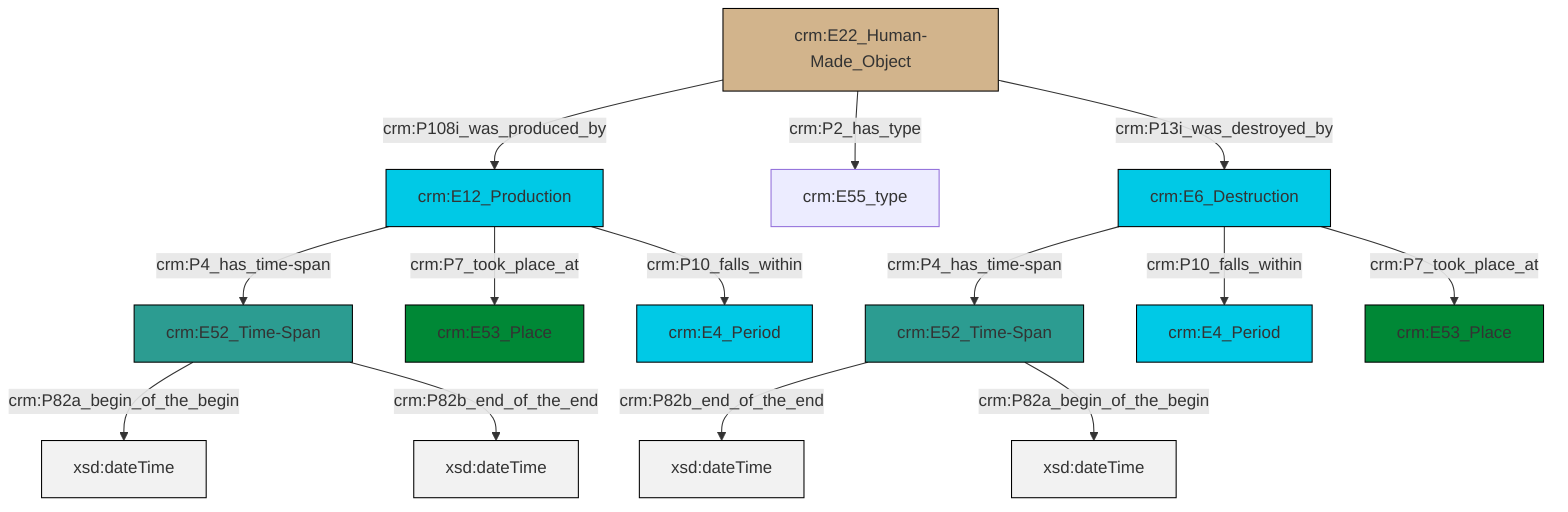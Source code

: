 graph TD
classDef Literal fill:#f2f2f2,stroke:#000000;
classDef CRM_Entity fill:#FFFFFF,stroke:#000000;
classDef Temporal_Entity fill:#00C9E6, stroke:#000000;
classDef Type fill:#E18312, stroke:#000000;
classDef Time-Span fill:#2C9C91, stroke:#000000;
classDef Appellation fill:#FFEB7F, stroke:#000000;
classDef Place fill:#008836, stroke:#000000;
classDef Persistent_Item fill:#B266B2, stroke:#000000;
classDef Conceptual_Object fill:#FFD700, stroke:#000000;
classDef Physical_Thing fill:#D2B48C, stroke:#000000;
classDef Actor fill:#f58aad, stroke:#000000;
classDef PC_Classes fill:#4ce600, stroke:#000000;
classDef Multi fill:#cccccc,stroke:#000000;

0["crm:E52_Time-Span"]:::Time-Span -->|crm:P82a_begin_of_the_begin| 1[xsd:dateTime]:::Literal
2["crm:E12_Production"]:::Temporal_Entity -->|crm:P4_has_time-span| 0["crm:E52_Time-Span"]:::Time-Span
0["crm:E52_Time-Span"]:::Time-Span -->|crm:P82b_end_of_the_end| 3[xsd:dateTime]:::Literal
4["crm:E6_Destruction"]:::Temporal_Entity -->|crm:P4_has_time-span| 5["crm:E52_Time-Span"]:::Time-Span
4["crm:E6_Destruction"]:::Temporal_Entity -->|crm:P10_falls_within| 10["crm:E4_Period"]:::Temporal_Entity
2["crm:E12_Production"]:::Temporal_Entity -->|crm:P7_took_place_at| 11["crm:E53_Place"]:::Place
5["crm:E52_Time-Span"]:::Time-Span -->|crm:P82b_end_of_the_end| 15[xsd:dateTime]:::Literal
5["crm:E52_Time-Span"]:::Time-Span -->|crm:P82a_begin_of_the_begin| 16[xsd:dateTime]:::Literal
2["crm:E12_Production"]:::Temporal_Entity -->|crm:P10_falls_within| 17["crm:E4_Period"]:::Temporal_Entity
8["crm:E22_Human-Made_Object"]:::Physical_Thing -->|crm:P108i_was_produced_by| 2["crm:E12_Production"]:::Temporal_Entity
4["crm:E6_Destruction"]:::Temporal_Entity -->|crm:P7_took_place_at| 6["crm:E53_Place"]:::Place
8["crm:E22_Human-Made_Object"]:::Physical_Thing -->|crm:P2_has_type| 20["crm:E55_type"]:::Default
8["crm:E22_Human-Made_Object"]:::Physical_Thing -->|crm:P13i_was_destroyed_by| 4["crm:E6_Destruction"]:::Temporal_Entity